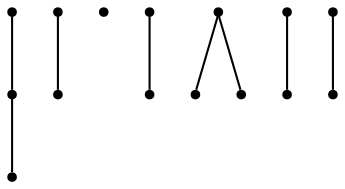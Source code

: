 graph {
  node [shape=point,comment="{\"directed\":false,\"doi\":\"10.1007/978-3-540-31843-9_20\",\"figure\":\"5\"}"]

  v0 [pos="1181.4697674418605,1778.8166851467554"]
  v1 [pos="1175.9687136627906,2454.8165808783633"]
  v2 [pos="1096.9540515988372,1778.8166851467554"]
  v3 [pos="1078.9506722383721,2454.8165808783633"]
  v4 [pos="1012.4383357558139,1778.816685146755"]
  v5 [pos="927.9226199127907,1778.816685146755"]
  v6 [pos="981.9326308139534,2454.8165808783633"]
  v7 [pos="886.4148710029069,2454.8165808783633"]
  v8 [pos="843.4069040697674,1778.8166851467554"]
  v9 [pos="789.3968295784885,2454.8165808783633"]
  v10 [pos="758.8911882267441,1778.816685146755"]
  v11 [pos="692.3787881540698,2454.8165808783633"]
  v12 [pos="674.3754564861919,1778.8166851467554"]
  v13 [pos="595.3607467296512,2454.8165808783633"]
  v14 [pos="589.8596929505813,1778.816685146755"]

  v0 -- v1 [id="-1",pos="1181.4697674418605,1778.8166851467554 1179.2068495639535,1803.6125352647568 1164.558230377907,1822.7666388617617 1134.1317587209303,1839.6665106879336 1092.440679505814,1855.4374864366318 1046.2404251453488,1870.0833808051211 1004.5452125726744,1885.858171251085 975.248101380814,1902.7542283799912 960.5995457848837,1921.9083319769961 957.2197311046511,1947.8208075629336 958.3449582122092,1972.608201768663 959.4743186773255,1991.7582363552515 962.8541333575581,2008.6583624945742 967.3591115552325,2024.433407253689 972.9935138081395,2039.0790473090274 977.5026889534884,2054.8500230577256 980.8824400436047,2071.7498948838975 983.137027616279,2090.904125637478 983.137027616279,2116.8166012234155 984.2622547238371,2141.599926418728 988.771429869186,2160.7541571723086 997.7855832122093,2177.6540289984805 1010.179551235465,2193.4250047471787 1023.7029433139535,2208.070771959093 1036.0969113372093,2223.845689561632 1045.1110646802326,2240.7458157009546 1049.6202398255814,2259.895850287543 1049.6202398255814,2285.8083258734805 1051.8748273982558,2310.59572007921 1059.7596202761629,2329.7499508327905 1076.6628270348838,2346.645753648546 1100.3254723837208,2362.42079840766 1126.2427688953487,2377.0665656195742 1148.7803779069768,2392.837414211697 1165.6835210755814,2409.7374131944443 1173.5725109011628,2428.8915167914492 1175.9687136627906,2454.8165808783633"]
  v14 -- v6 [id="-2",pos="589.8596929505813,1778.816685146755 590.9974473110465,1803.6125352647568 595.5024255087209,1822.7666388617617 603.3914153343023,1839.6665106879336 615.7853833575581,1855.4374864366318 630.4339389534883,1870.0833808051211 642.8321039244186,1885.858171251085 650.7168968023256,1902.7542283799912 655.2260719476744,1921.9083319769961 656.3512354651162,1947.8208075629336 657.4806595203488,1972.608201768663 660.8604106104651,1991.7582363552515 669.8746275436047,2008.6583624945742 682.2685955668604,2024.433407253689 695.7919240552326,2039.0790473090274 708.1858920784883,2054.8500230577256 717.2042423691861,2071.7498948838975 721.7092205668605,2090.904125637478 722.8344476744186,2116.8166012234155 722.8344476744186,2141.599926418728 721.7092205668605,2160.7541571723086 718.3294694767442,2177.6540289984805 714.9496547965116,2193.4250047471787 710.4404796511628,2208.070771959093 707.0606649709302,2223.845689561632 704.8060773982558,2240.7458157009546 703.6809138808139,2259.895850287543 702.5514898255814,2285.8083258734805 705.9355014534883,2310.59572007921 723.9638081395349,2329.7499508327905 761.1499091569767,2346.645753648546 814.109792877907,2362.42079840766 871.5787881540698,2377.0665656195742 923.4134447674419,2392.837414211697 960.5995457848837,2409.7374131944443 978.6278524709302,2428.8915167914492 981.9326308139534,2454.8165808783633"]
  v1 -- v5 [id="-3",pos="1175.9687136627906,2454.8165808783633 1173.5725109011628,2428.8915167914492 1162.3037063953489,2409.7374131944443 1138.640933866279,2392.837414211697 1107.0892986918604,2377.0665656195742 1071.0283611918605,2362.42079840766 1038.3514989098837,2346.645753648546 1014.6887263808139,2329.7499508327905 1003.4199854651163,2310.59572007921 1002.290625,2285.8083258734805 1000.0401707848837,2259.895850287543 988.771429869186,2240.7458157009546 965.1086573401162,2223.845689561632 933.5569585755813,2208.070771959093 897.4960846656977,2193.4250047471787 864.8192223837209,2177.6540289984805 841.1564498546511,2160.7541571723086 829.8877089389534,2141.599926418728 828.7583484738371,2116.8166012234155 828.7583484738371,2090.904125637478 831.0129360465116,2071.7498948838975 834.3926871366278,2054.8500230577256 840.0270893895349,2039.0790473090274 846.7866551598837,2024.433407253689 852.4210574127907,2008.6583624945742 856.9302325581396,1991.7582363552515 859.1848201308139,1972.608201768663 859.1848201308139,1947.8208075629336 860.3100472383721,1921.9083319769961 864.8192223837209,1902.7542283799912 873.8333757267442,1885.858171251085 886.2273437499999,1870.0833808051211 900.8758993459302,1855.4374864366318 913.2740643168604,1839.6665106879336 922.2882176598837,1822.7666388617617 926.7932594476744,1803.6125352647568 927.9226199127907,1778.816685146755"]
  v2 -- v3 [id="-4",pos="1096.9540515988372,1778.8166851467554 1095.8204941860465,1803.6125352647568 1090.1861555232558,1822.7666388617617 1077.7921875,1839.6665106879336 1060.888980741279,1855.4374864366318 1042.8606740552325,1870.0833808051211 1025.9575308866279,1885.858171251085 1013.5593659156976,1902.7542283799912 1007.9249636627907,1921.9083319769961 1006.7998001453489,1947.8208075629336 1005.6745730377907,1972.608201768663 1001.1653978924419,1991.7582363552515 992.1512445494186,2008.6583624945742 978.6278524709302,2024.433407253689 962.8541333575581,2039.0790473090274 949.3307412790698,2054.8500230577256 939.1913608284883,2071.7498948838975 934.6821856831396,2090.904125637478 933.5569585755813,2116.8166012234155 933.5569585755813,2141.599926418728 929.0477834302326,2160.7541571723086 921.1588571947674,2177.6540289984805 909.8900526889535,2193.4250047471787 897.4960846656977,2208.070771959093 886.2273437499999,2223.845689561632 878.3383539244186,2240.7458157009546 873.8333757267442,2259.895850287543 873.8333757267442,2285.8083258734805 876.0879632994186,2310.59572007921 889.6071584302325,2329.7499508327905 916.6538154069767,2346.645753648546 954.9651435319768,2362.42079840766 997.7855832122093,2377.0665656195742 1036.0969113372093,2392.837414211697 1063.1435683139534,2409.7374131944443 1076.6628270348838,2428.8915167914492 1078.9506722383721,2454.8165808783633"]
  v10 -- v11 [id="-5",pos="758.8911882267441,1778.816685146755 761.1499091569767,1803.6125352647568 773.5438771802326,1822.7666388617617 800.5864007994186,1839.6665106879336 837.7725018168604,1855.4374864366318 878.3383539244186,1870.0833808051211 915.5244549418604,1885.858171251085 942.5711755087209,1902.7542283799912 954.9651435319768,1921.9083319769961 957.2197311046511,1947.8208075629336 957.2197311046511,1972.608201768663 951.5853288517442,1991.7582363552515 941.4418150436046,2008.6583624945742 925.6680323401163,2024.433407253689 909.8900526889535,2039.0790473090274 894.1163335755814,2054.8500230577256 883.9727561773256,2071.7498948838975 878.3383539244186,2090.904125637478 877.2131904069768,2116.8166012234155 877.2131904069768,2141.599926418728 871.5787881540698,2160.7541571723086 861.4394077034883,2177.6540289984805 846.7866551598837,2193.4250047471787 831.0129360465116,2208.070771959093 816.3643804505814,2223.845689561632 805.0955759447675,2240.7458157009546 800.5864007994186,2259.895850287543 799.4612372819768,2285.8083258734805 798.3360101744186,2310.59572007921 791.5722474563953,2329.7499508327905 776.923691860465,2346.645753648546 756.6407340116278,2362.42079840766 735.2326126453488,2377.0665656195742 714.9496547965116,2392.837414211697 700.3010992005813,2409.7374131944443 693.5373364825581,2428.8915167914492 692.3787881540698,2454.8165808783633"]
  v8 -- v9 [id="-6",pos="843.4069040697674,1778.8166851467554 843.4069040697674,1803.6125352647568 841.1564498546511,1822.7666388617617 836.6472747093023,1839.6665106879336 829.8877089389534,1855.4374864366318 823.1239462209302,1870.0833808051211 816.3643804505814,1885.858171251085 812.9845657703488,1902.7542283799912 810.7299781976744,1921.9083319769961 809.6047510901162,1947.8208075629336 809.6047510901162,1972.608201768663 807.3501635174418,1991.7582363552515 802.840988372093,2008.6583624945742 797.2066497093023,2024.433407253689 791.5722474563953,2039.0790473090274 785.9378452034883,2054.8500230577256 781.4328670058139,2071.7498948838975 779.1782794331396,2090.904125637478 779.1782794331396,2116.8166012234155 779.1782794331396,2141.599926418728 776.923691860465,2160.7541571723086 773.5438771802326,2177.6540289984805 767.9095385174419,2193.4250047471787 762.2751362645349,2208.070771959093 756.6407340116278,2223.845689561632 753.2609193313954,2240.7458157009546 751.0063317587209,2259.895850287543 751.0063317587209,2285.8083258734805 752.1357558139534,2310.59572007921 754.3861464389535,2329.7499508327905 758.8953215843023,2346.645753648546 765.6549509447674,2362.42079840766 773.5438771802326,2377.0665656195742 781.4328670058139,2392.837414211697 785.9378452034883,2409.7374131944443 788.1924327761628,2428.8915167914492 789.3968295784885,2454.8165808783633"]
  v13 -- v12 [id="-8",pos="595.3607467296512,2454.8165808783633 596.6317859738372,2428.8915167914492 604.5166424418604,2409.7374131944443 618.0399709302326,2392.837414211697 638.3229287790698,2377.0665656195742 660.8604106104651,2362.42079840766 680.0181413517441,2346.645753648546 694.6666969476744,2329.7499508327905 701.4263263081396,2310.59572007921 702.5514898255814,2285.8083258734805 704.8060773982558,2259.895850287543 712.6950672238372,2240.7458157009546 729.5982103924418,2223.845689561632 752.1357558139534,2208.070771959093 778.0530523255813,2193.4250047471787 801.7158248546511,2177.6540289984805 818.6189680232558,2160.7541571723086 826.5037609011628,2141.599926418728 828.7583484738371,2116.8166012234155 827.633121366279,2090.904125637478 826.5037609011628,2071.7498948838975 824.2533066860465,2054.8500230577256 820.8735555959303,2039.0790473090274 817.4895439680232,2024.433407253689 814.109792877907,2008.6583624945742 810.7299781976744,1991.7582363552515 809.6047510901162,1972.608201768663 809.6047510901162,1947.8208075629336 808.475390625,1921.9083319769961 799.4612372819768,1902.7542283799912 781.4328670058139,1885.858171251085 756.6407340116278,1870.0833808051211 728.4688499273256,1855.4374864366318 702.5514898255814,1839.6665106879336 684.5231831395349,1822.7666388617617 675.5089662063954,1803.6125352647568 674.3754564861919,1778.8166851467554"]
  v13 -- v7 [id="-9",pos="595.3607467296512,2454.8165808783633 598.8822401889535,2428.8915167914492 616.9147438226744,2409.7374131944443 654.1008448401162,2392.837414211697 705.9355014534883,2377.0665656195742 763.4044967296511,2362.42079840766 815.2391533430232,2346.645753648546 852.4210574127907,2329.7499508327905 870.4535610465116,2310.59572007921 873.8333757267442,2285.8083258734805 873.8333757267442,2310.59572007921 874.9586028343023,2329.7499508327905 876.0879632994186,2346.645753648546 878.3383539244186,2362.42079840766 880.592941497093,2377.0665656195742 882.8475290697675,2392.837414211697 885.1021166424418,2409.7374131944443 885.1021166424418,2428.8915167914492 886.4148710029069,2454.8165808783633"]
}